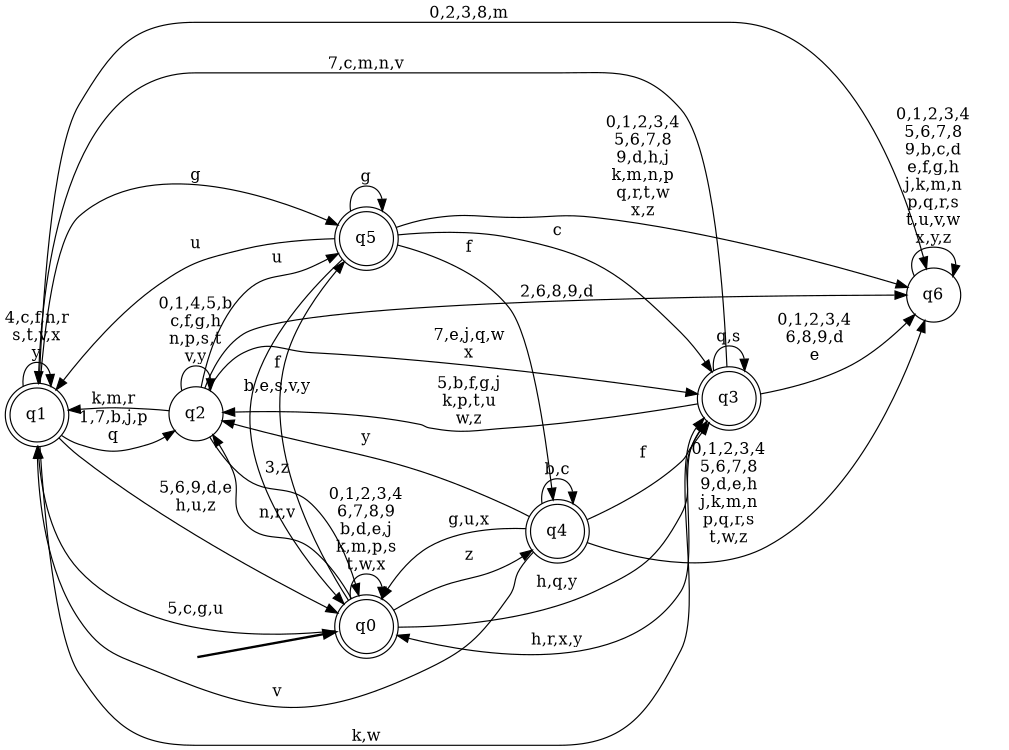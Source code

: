 digraph BlueStar {
__start0 [style = invis, shape = none, label = "", width = 0, height = 0];

rankdir=LR;
size="8,5";

s0 [style="rounded,filled", color="black", fillcolor="white" shape="doublecircle", label="q0"];
s1 [style="rounded,filled", color="black", fillcolor="white" shape="doublecircle", label="q1"];
s2 [style="filled", color="black", fillcolor="white" shape="circle", label="q2"];
s3 [style="rounded,filled", color="black", fillcolor="white" shape="doublecircle", label="q3"];
s4 [style="rounded,filled", color="black", fillcolor="white" shape="doublecircle", label="q4"];
s5 [style="rounded,filled", color="black", fillcolor="white" shape="doublecircle", label="q5"];
s6 [style="filled", color="black", fillcolor="white" shape="circle", label="q6"];
subgraph cluster_main { 
	graph [pad=".75", ranksep="0.15", nodesep="0.15"];
	 style=invis; 
	__start0 -> s0 [penwidth=2];
}
s0 -> s0 [label="0,1,2,3,4\n6,7,8,9\nb,d,e,j\nk,m,p,s\nt,w,x"];
s0 -> s1 [label="5,c,g,u"];
s0 -> s2 [label="n,r,v"];
s0 -> s3 [label="h,q,y"];
s0 -> s4 [label="z"];
s0 -> s5 [label="f"];
s1 -> s0 [label="5,6,9,d,e\nh,u,z"];
s1 -> s1 [label="4,c,f,n,r\ns,t,v,x\ny"];
s1 -> s2 [label="1,7,b,j,p\nq"];
s1 -> s3 [label="k,w"];
s1 -> s5 [label="g"];
s1 -> s6 [label="0,2,3,8,m"];
s2 -> s0 [label="3,z"];
s2 -> s1 [label="k,m,r"];
s2 -> s2 [label="0,1,4,5,b\nc,f,g,h\nn,p,s,t\nv,y"];
s2 -> s3 [label="7,e,j,q,w\nx"];
s2 -> s5 [label="u"];
s2 -> s6 [label="2,6,8,9,d"];
s3 -> s0 [label="h,r,x,y"];
s3 -> s1 [label="7,c,m,n,v"];
s3 -> s2 [label="5,b,f,g,j\nk,p,t,u\nw,z"];
s3 -> s3 [label="q,s"];
s3 -> s6 [label="0,1,2,3,4\n6,8,9,d\ne"];
s4 -> s0 [label="g,u,x"];
s4 -> s1 [label="v"];
s4 -> s2 [label="y"];
s4 -> s3 [label="f"];
s4 -> s4 [label="b,c"];
s4 -> s6 [label="0,1,2,3,4\n5,6,7,8\n9,d,e,h\nj,k,m,n\np,q,r,s\nt,w,z"];
s5 -> s0 [label="b,e,s,v,y"];
s5 -> s1 [label="u"];
s5 -> s3 [label="c"];
s5 -> s4 [label="f"];
s5 -> s5 [label="g"];
s5 -> s6 [label="0,1,2,3,4\n5,6,7,8\n9,d,h,j\nk,m,n,p\nq,r,t,w\nx,z"];
s6 -> s6 [label="0,1,2,3,4\n5,6,7,8\n9,b,c,d\ne,f,g,h\nj,k,m,n\np,q,r,s\nt,u,v,w\nx,y,z"];

}